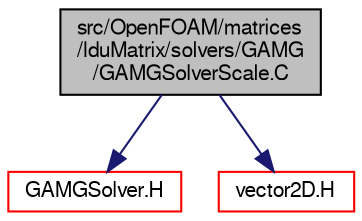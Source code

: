 digraph "src/OpenFOAM/matrices/lduMatrix/solvers/GAMG/GAMGSolverScale.C"
{
  bgcolor="transparent";
  edge [fontname="FreeSans",fontsize="10",labelfontname="FreeSans",labelfontsize="10"];
  node [fontname="FreeSans",fontsize="10",shape=record];
  Node0 [label="src/OpenFOAM/matrices\l/lduMatrix/solvers/GAMG\l/GAMGSolverScale.C",height=0.2,width=0.4,color="black", fillcolor="grey75", style="filled", fontcolor="black"];
  Node0 -> Node1 [color="midnightblue",fontsize="10",style="solid",fontname="FreeSans"];
  Node1 [label="GAMGSolver.H",height=0.2,width=0.4,color="red",URL="$a10886.html"];
  Node0 -> Node163 [color="midnightblue",fontsize="10",style="solid",fontname="FreeSans"];
  Node163 [label="vector2D.H",height=0.2,width=0.4,color="red",URL="$a12848.html"];
}
